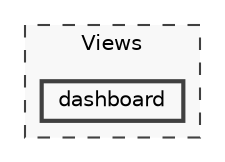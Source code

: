 digraph "Views/dashboard"
{
 // LATEX_PDF_SIZE
  bgcolor="transparent";
  edge [fontname=Helvetica,fontsize=10,labelfontname=Helvetica,labelfontsize=10];
  node [fontname=Helvetica,fontsize=10,shape=box,height=0.2,width=0.4];
  compound=true
  subgraph clusterdir_e47e4de72e0320db55f81376ac4f26ec {
    graph [ bgcolor="#f8f8f8", pencolor="grey25", label="Views", fontname=Helvetica,fontsize=10 style="filled,dashed", URL="dir_e47e4de72e0320db55f81376ac4f26ec.html",tooltip=""]
  dir_5ff2fc71f6f284e9ea9f3b10d7dfb577 [label="dashboard", fillcolor="#f8f8f8", color="grey25", style="filled,bold", URL="dir_5ff2fc71f6f284e9ea9f3b10d7dfb577.html",tooltip=""];
  }
}

